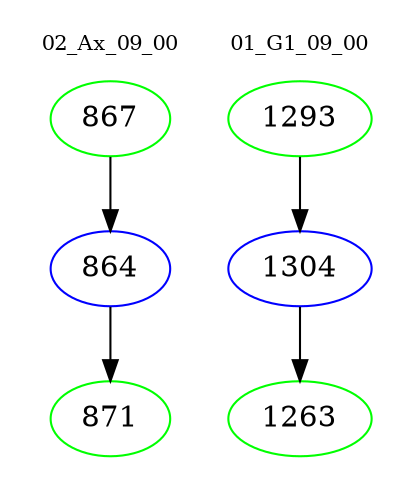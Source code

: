 digraph{
subgraph cluster_0 {
color = white
label = "02_Ax_09_00";
fontsize=10;
T0_867 [label="867", color="green"]
T0_867 -> T0_864 [color="black"]
T0_864 [label="864", color="blue"]
T0_864 -> T0_871 [color="black"]
T0_871 [label="871", color="green"]
}
subgraph cluster_1 {
color = white
label = "01_G1_09_00";
fontsize=10;
T1_1293 [label="1293", color="green"]
T1_1293 -> T1_1304 [color="black"]
T1_1304 [label="1304", color="blue"]
T1_1304 -> T1_1263 [color="black"]
T1_1263 [label="1263", color="green"]
}
}
